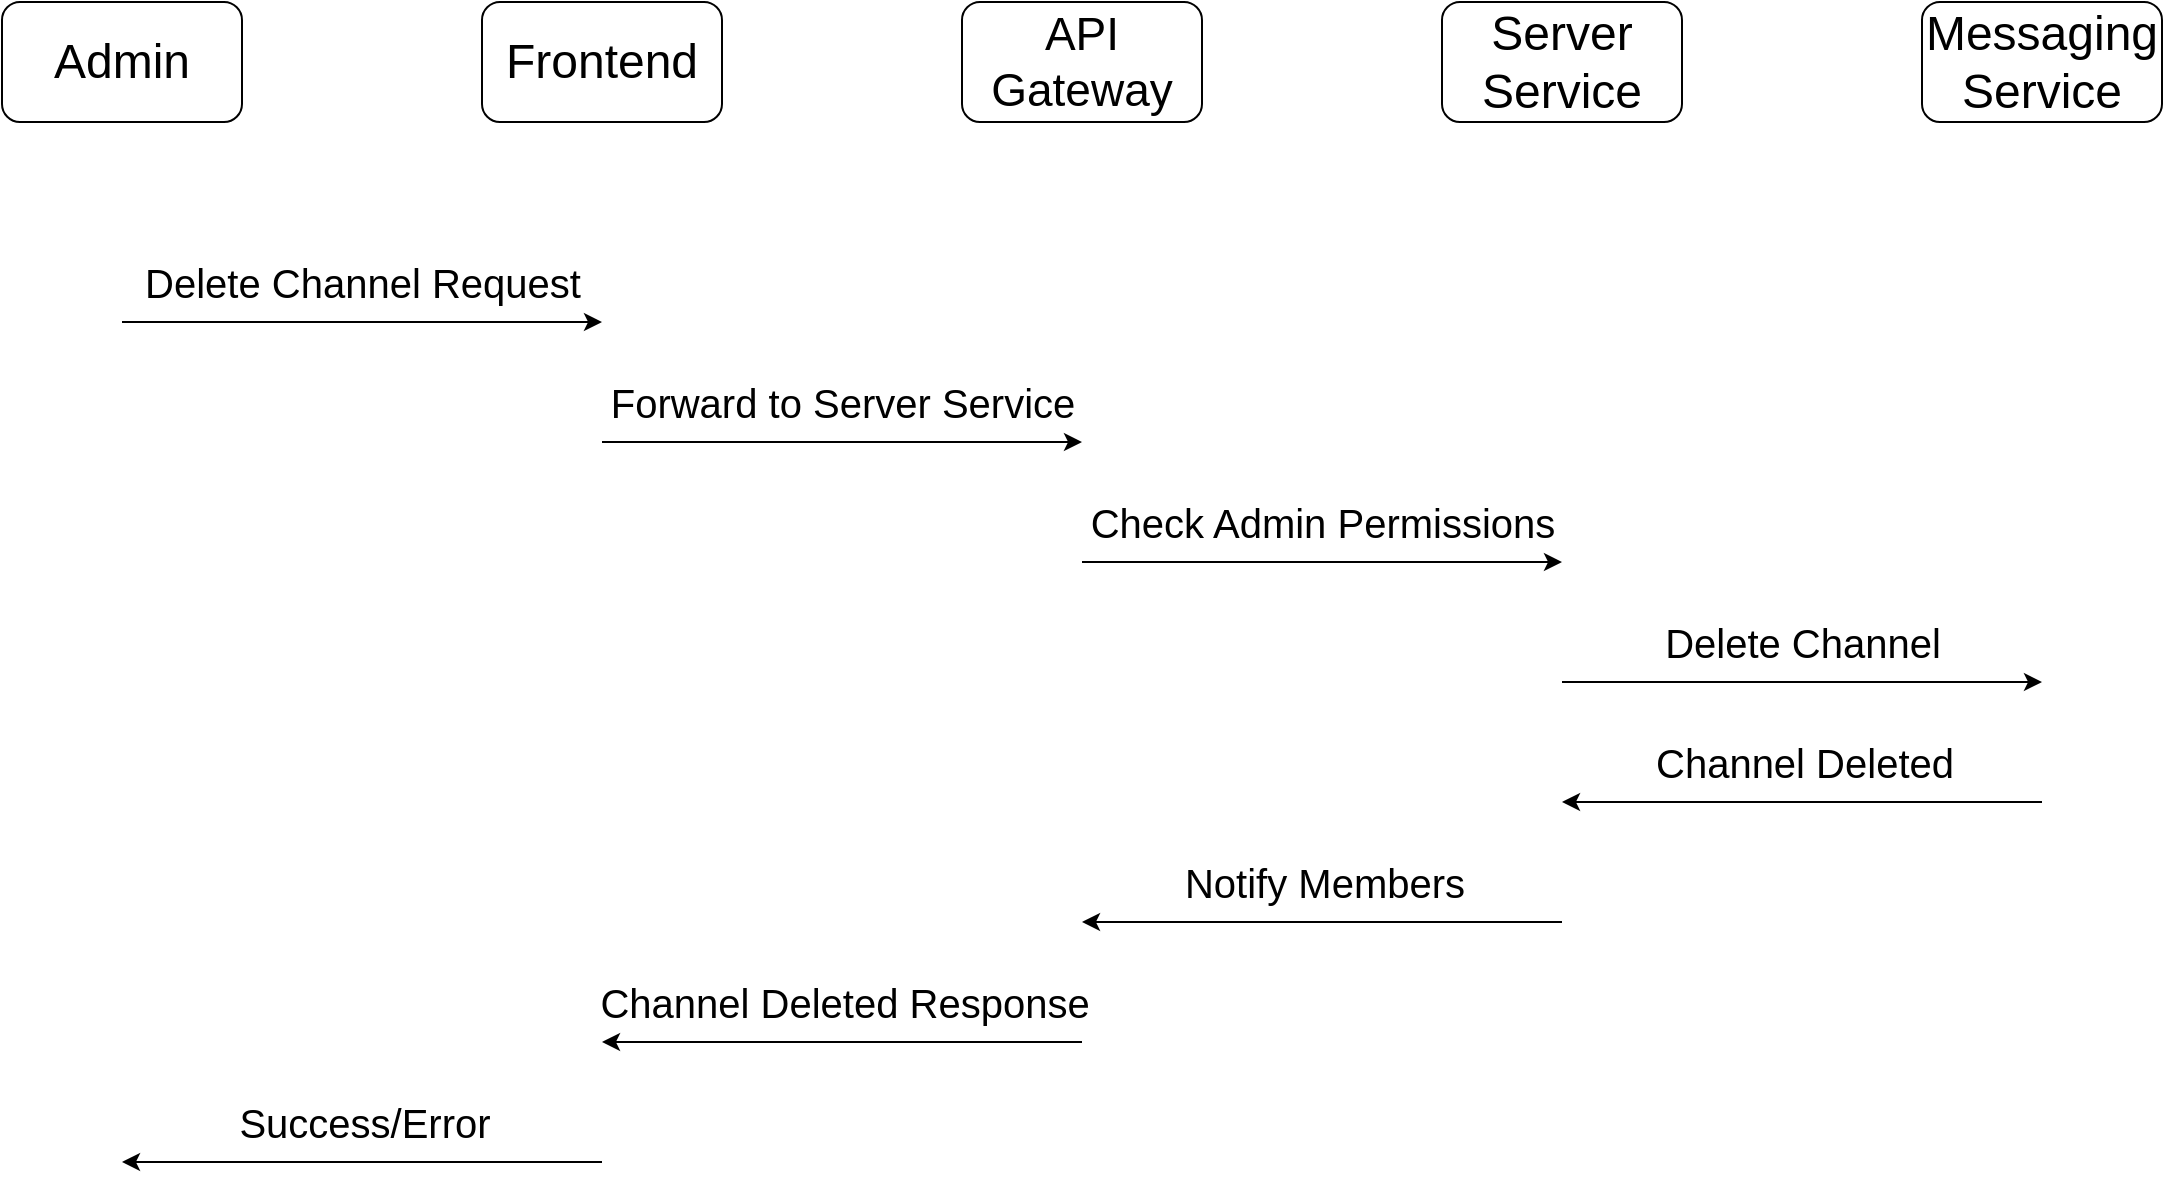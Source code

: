<mxfile version="26.0.16">
  <diagram name="Page-1" id="f4SzSPc7J2c5tdd1Q7-J">
    <mxGraphModel grid="1" page="1" gridSize="10" guides="1" tooltips="1" connect="1" arrows="1" fold="1" pageScale="1" pageWidth="850" pageHeight="1100" math="0" shadow="0">
      <root>
        <mxCell id="0" />
        <mxCell id="1" parent="0" />
        <mxCell id="QMyI6lvO8tOyy5A7zQMX-5" value="&lt;font style=&quot;font-size: 24px;&quot;&gt;Admin&lt;/font&gt;" style="rounded=1;whiteSpace=wrap;html=1;" vertex="1" parent="1">
          <mxGeometry x="40" y="120" width="120" height="60" as="geometry" />
        </mxCell>
        <mxCell id="QMyI6lvO8tOyy5A7zQMX-6" value="&lt;font style=&quot;font-size: 24px;&quot;&gt;Frontend&lt;/font&gt;" style="rounded=1;whiteSpace=wrap;html=1;" vertex="1" parent="1">
          <mxGeometry x="280" y="120" width="120" height="60" as="geometry" />
        </mxCell>
        <mxCell id="QMyI6lvO8tOyy5A7zQMX-7" value="&lt;font style=&quot;font-size: 23px;&quot;&gt;API Gateway&lt;/font&gt;" style="rounded=1;whiteSpace=wrap;html=1;" vertex="1" parent="1">
          <mxGeometry x="520" y="120" width="120" height="60" as="geometry" />
        </mxCell>
        <mxCell id="QMyI6lvO8tOyy5A7zQMX-8" value="&lt;font style=&quot;font-size: 24px;&quot;&gt;Server Service&lt;/font&gt;" style="rounded=1;whiteSpace=wrap;html=1;" vertex="1" parent="1">
          <mxGeometry x="760" y="120" width="120" height="60" as="geometry" />
        </mxCell>
        <mxCell id="QMyI6lvO8tOyy5A7zQMX-9" value="&lt;font style=&quot;font-size: 24px;&quot;&gt;Messaging Service&lt;/font&gt;" style="rounded=1;whiteSpace=wrap;html=1;" vertex="1" parent="1">
          <mxGeometry x="1000" y="120" width="120" height="60" as="geometry" />
        </mxCell>
        <!-- Delete Channel Request -->
        <mxCell id="QMyI6lvO8tOyy5A7zQMX-22" value="" style="endArrow=classic;html=1;rounded=0;" edge="1" parent="1">
          <mxGeometry width="50" height="50" relative="1" as="geometry">
            <mxPoint x="100" y="280" as="sourcePoint" />
            <mxPoint x="340" y="280" as="targetPoint" />
          </mxGeometry>
        </mxCell>
        <mxCell id="QMyI6lvO8tOyy5A7zQMX-24" value="&lt;font style=&quot;font-size: 20px;&quot;&gt;Delete Channel Request&lt;/font&gt;" style="edgeLabel;html=1;align=center;verticalAlign=middle;resizable=0;points=[];" vertex="1" connectable="0" parent="QMyI6lvO8tOyy5A7zQMX-22">
          <mxGeometry x="-0.003" relative="1" as="geometry">
            <mxPoint y="-20" as="offset" />
          </mxGeometry>
        </mxCell>
        <!-- Forward to Server Service -->
        <mxCell id="QMyI6lvO8tOyy5A7zQMX-26" value="" style="endArrow=classic;html=1;rounded=0;" edge="1" parent="1">
          <mxGeometry width="50" height="50" relative="1" as="geometry">
            <mxPoint x="340" y="340" as="sourcePoint" />
            <mxPoint x="580" y="340" as="targetPoint" />
          </mxGeometry>
        </mxCell>
        <mxCell id="QMyI6lvO8tOyy5A7zQMX-27" value="&lt;div&gt;&lt;span style=&quot;font-size: 20px;&quot;&gt;Forward to Server Service&lt;/span&gt;&lt;/div&gt;" style="edgeLabel;html=1;align=center;verticalAlign=middle;resizable=0;points=[];" vertex="1" connectable="0" parent="QMyI6lvO8tOyy5A7zQMX-26">
          <mxGeometry x="-0.003" relative="1" as="geometry">
            <mxPoint y="-20" as="offset" />
          </mxGeometry>
        </mxCell>
        <!-- Check Admin Permissions -->
        <mxCell id="QMyI6lvO8tOyy5A7zQMX-30" value="" style="endArrow=classic;html=1;rounded=0;" edge="1" parent="1">
          <mxGeometry width="50" height="50" relative="1" as="geometry">
            <mxPoint x="580" y="400" as="sourcePoint" />
            <mxPoint x="820" y="400" as="targetPoint" />
          </mxGeometry>
        </mxCell>
        <mxCell id="QMyI6lvO8tOyy5A7zQMX-31" value="&lt;div&gt;&lt;span style=&quot;font-size: 20px;&quot;&gt;Check Admin Permissions&lt;/span&gt;&lt;/div&gt;" style="edgeLabel;html=1;align=center;verticalAlign=middle;resizable=0;points=[];" vertex="1" connectable="0" parent="QMyI6lvO8tOyy5A7zQMX-30">
          <mxGeometry x="-0.003" relative="1" as="geometry">
            <mxPoint y="-20" as="offset" />
          </mxGeometry>
        </mxCell>
        <!-- Delete Channel -->
        <mxCell id="QMyI6lvO8tOyy5A7zQMX-32" value="" style="endArrow=classic;html=1;rounded=0;" edge="1" parent="1">
          <mxGeometry width="50" height="50" relative="1" as="geometry">
            <mxPoint x="820" y="460" as="sourcePoint" />
            <mxPoint x="1060" y="460" as="targetPoint" />
          </mxGeometry>
        </mxCell>
        <mxCell id="QMyI6lvO8tOyy5A7zQMX-33" value="&lt;div&gt;&lt;span style=&quot;font-size: 20px;&quot;&gt;Delete Channel&lt;/span&gt;&lt;/div&gt;" style="edgeLabel;html=1;align=center;verticalAlign=middle;resizable=0;points=[];" vertex="1" connectable="0" parent="QMyI6lvO8tOyy5A7zQMX-32">
          <mxGeometry x="-0.003" relative="1" as="geometry">
            <mxPoint y="-20" as="offset" />
          </mxGeometry>
        </mxCell>
        <!-- Channel Deleted -->
        <mxCell id="QMyI6lvO8tOyy5A7zQMX-34" value="" style="endArrow=classic;html=1;rounded=0;" edge="1" parent="1">
          <mxGeometry width="50" height="50" relative="1" as="geometry">
            <mxPoint x="1060" y="520" as="sourcePoint" />
            <mxPoint x="820" y="520" as="targetPoint" />
          </mxGeometry>
        </mxCell>
        <mxCell id="QMyI6lvO8tOyy5A7zQMX-35" value="&lt;div&gt;&lt;span style=&quot;font-size: 20px;&quot;&gt;Channel Deleted&lt;/span&gt;&lt;/div&gt;" style="edgeLabel;html=1;align=center;verticalAlign=middle;resizable=0;points=[];" vertex="1" connectable="0" parent="QMyI6lvO8tOyy5A7zQMX-34">
          <mxGeometry x="-0.003" relative="1" as="geometry">
            <mxPoint y="-20" as="offset" />
          </mxGeometry>
        </mxCell>
        <!-- Notify Members -->
        <mxCell id="QMyI6lvO8tOyy5A7zQMX-36" value="" style="endArrow=classic;html=1;rounded=0;" edge="1" parent="1">
          <mxGeometry width="50" height="50" relative="1" as="geometry">
            <mxPoint x="820" y="580" as="sourcePoint" />
            <mxPoint x="580" y="580" as="targetPoint" />
          </mxGeometry>
        </mxCell>
        <mxCell id="QMyI6lvO8tOyy5A7zQMX-37" value="&lt;div&gt;&lt;span style=&quot;font-size: 20px;&quot;&gt;Notify Members&lt;/span&gt;&lt;/div&gt;" style="edgeLabel;html=1;align=center;verticalAlign=middle;resizable=0;points=[];" vertex="1" connectable="0" parent="QMyI6lvO8tOyy5A7zQMX-36">
          <mxGeometry x="-0.003" relative="1" as="geometry">
            <mxPoint y="-20" as="offset" />
          </mxGeometry>
        </mxCell>
        <!-- Response to Frontend -->
        <mxCell id="QMyI6lvO8tOyy5A7zQMX-38" value="" style="endArrow=classic;html=1;rounded=0;" edge="1" parent="1">
          <mxGeometry width="50" height="50" relative="1" as="geometry">
            <mxPoint x="580" y="640" as="sourcePoint" />
            <mxPoint x="340" y="640" as="targetPoint" />
          </mxGeometry>
        </mxCell>
        <mxCell id="QMyI6lvO8tOyy5A7zQMX-39" value="&lt;div&gt;&lt;span style=&quot;font-size: 20px;&quot;&gt;Channel Deleted Response&lt;/span&gt;&lt;/div&gt;" style="edgeLabel;html=1;align=center;verticalAlign=middle;resizable=0;points=[];" vertex="1" connectable="0" parent="QMyI6lvO8tOyy5A7zQMX-38">
          <mxGeometry x="-0.003" relative="1" as="geometry">
            <mxPoint y="-20" as="offset" />
          </mxGeometry>
        </mxCell>
        <!-- Response to Admin -->
        <mxCell id="QMyI6lvO8tOyy5A7zQMX-40" value="" style="endArrow=classic;html=1;rounded=0;" edge="1" parent="1">
          <mxGeometry width="50" height="50" relative="1" as="geometry">
            <mxPoint x="340" y="700" as="sourcePoint" />
            <mxPoint x="100" y="700" as="targetPoint" />
          </mxGeometry>
        </mxCell>
        <mxCell id="QMyI6lvO8tOyy5A7zQMX-41" value="&lt;div&gt;&lt;span style=&quot;font-size: 20px;&quot;&gt;Success/Error&lt;/span&gt;&lt;/div&gt;" style="edgeLabel;html=1;align=center;verticalAlign=middle;resizable=0;points=[];" vertex="1" connectable="0" parent="QMyI6lvO8tOyy5A7zQMX-40">
          <mxGeometry x="-0.003" relative="1" as="geometry">
            <mxPoint y="-20" as="offset" />
          </mxGeometry>
        </mxCell>
      </root>
    </mxGraphModel>
  </diagram>
</mxfile> 